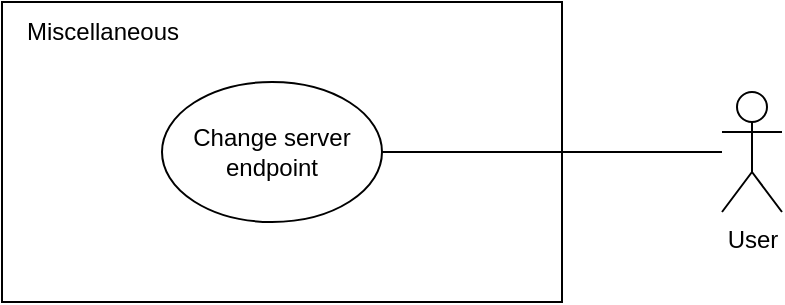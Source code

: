 <mxfile version="28.1.2">
  <diagram name="Page-1" id="fpcYGi2z4WSwUPu-DbzD">
    <mxGraphModel dx="815" dy="472" grid="1" gridSize="10" guides="1" tooltips="1" connect="1" arrows="1" fold="1" page="1" pageScale="1" pageWidth="827" pageHeight="1169" math="0" shadow="0">
      <root>
        <mxCell id="0" />
        <mxCell id="1" parent="0" />
        <mxCell id="Ptt1Fs8Xp1jdj_loe47z-1" value="" style="rounded=0;whiteSpace=wrap;html=1;" vertex="1" parent="1">
          <mxGeometry x="150" y="280" width="280" height="150" as="geometry" />
        </mxCell>
        <mxCell id="Ptt1Fs8Xp1jdj_loe47z-2" value="Miscellaneous" style="text;html=1;align=center;verticalAlign=middle;resizable=0;points=[];autosize=1;strokeColor=none;fillColor=none;" vertex="1" parent="1">
          <mxGeometry x="150" y="280" width="100" height="30" as="geometry" />
        </mxCell>
        <mxCell id="Ptt1Fs8Xp1jdj_loe47z-6" style="edgeStyle=orthogonalEdgeStyle;rounded=0;orthogonalLoop=1;jettySize=auto;html=1;endArrow=none;endFill=0;" edge="1" parent="1" source="Ptt1Fs8Xp1jdj_loe47z-3" target="Ptt1Fs8Xp1jdj_loe47z-5">
          <mxGeometry relative="1" as="geometry" />
        </mxCell>
        <mxCell id="Ptt1Fs8Xp1jdj_loe47z-3" value="User" style="shape=umlActor;verticalLabelPosition=bottom;verticalAlign=top;html=1;" vertex="1" parent="1">
          <mxGeometry x="510" y="325" width="30" height="60" as="geometry" />
        </mxCell>
        <mxCell id="Ptt1Fs8Xp1jdj_loe47z-5" value="Change server endpoint" style="ellipse;whiteSpace=wrap;html=1;" vertex="1" parent="1">
          <mxGeometry x="230" y="320" width="110" height="70" as="geometry" />
        </mxCell>
      </root>
    </mxGraphModel>
  </diagram>
</mxfile>
